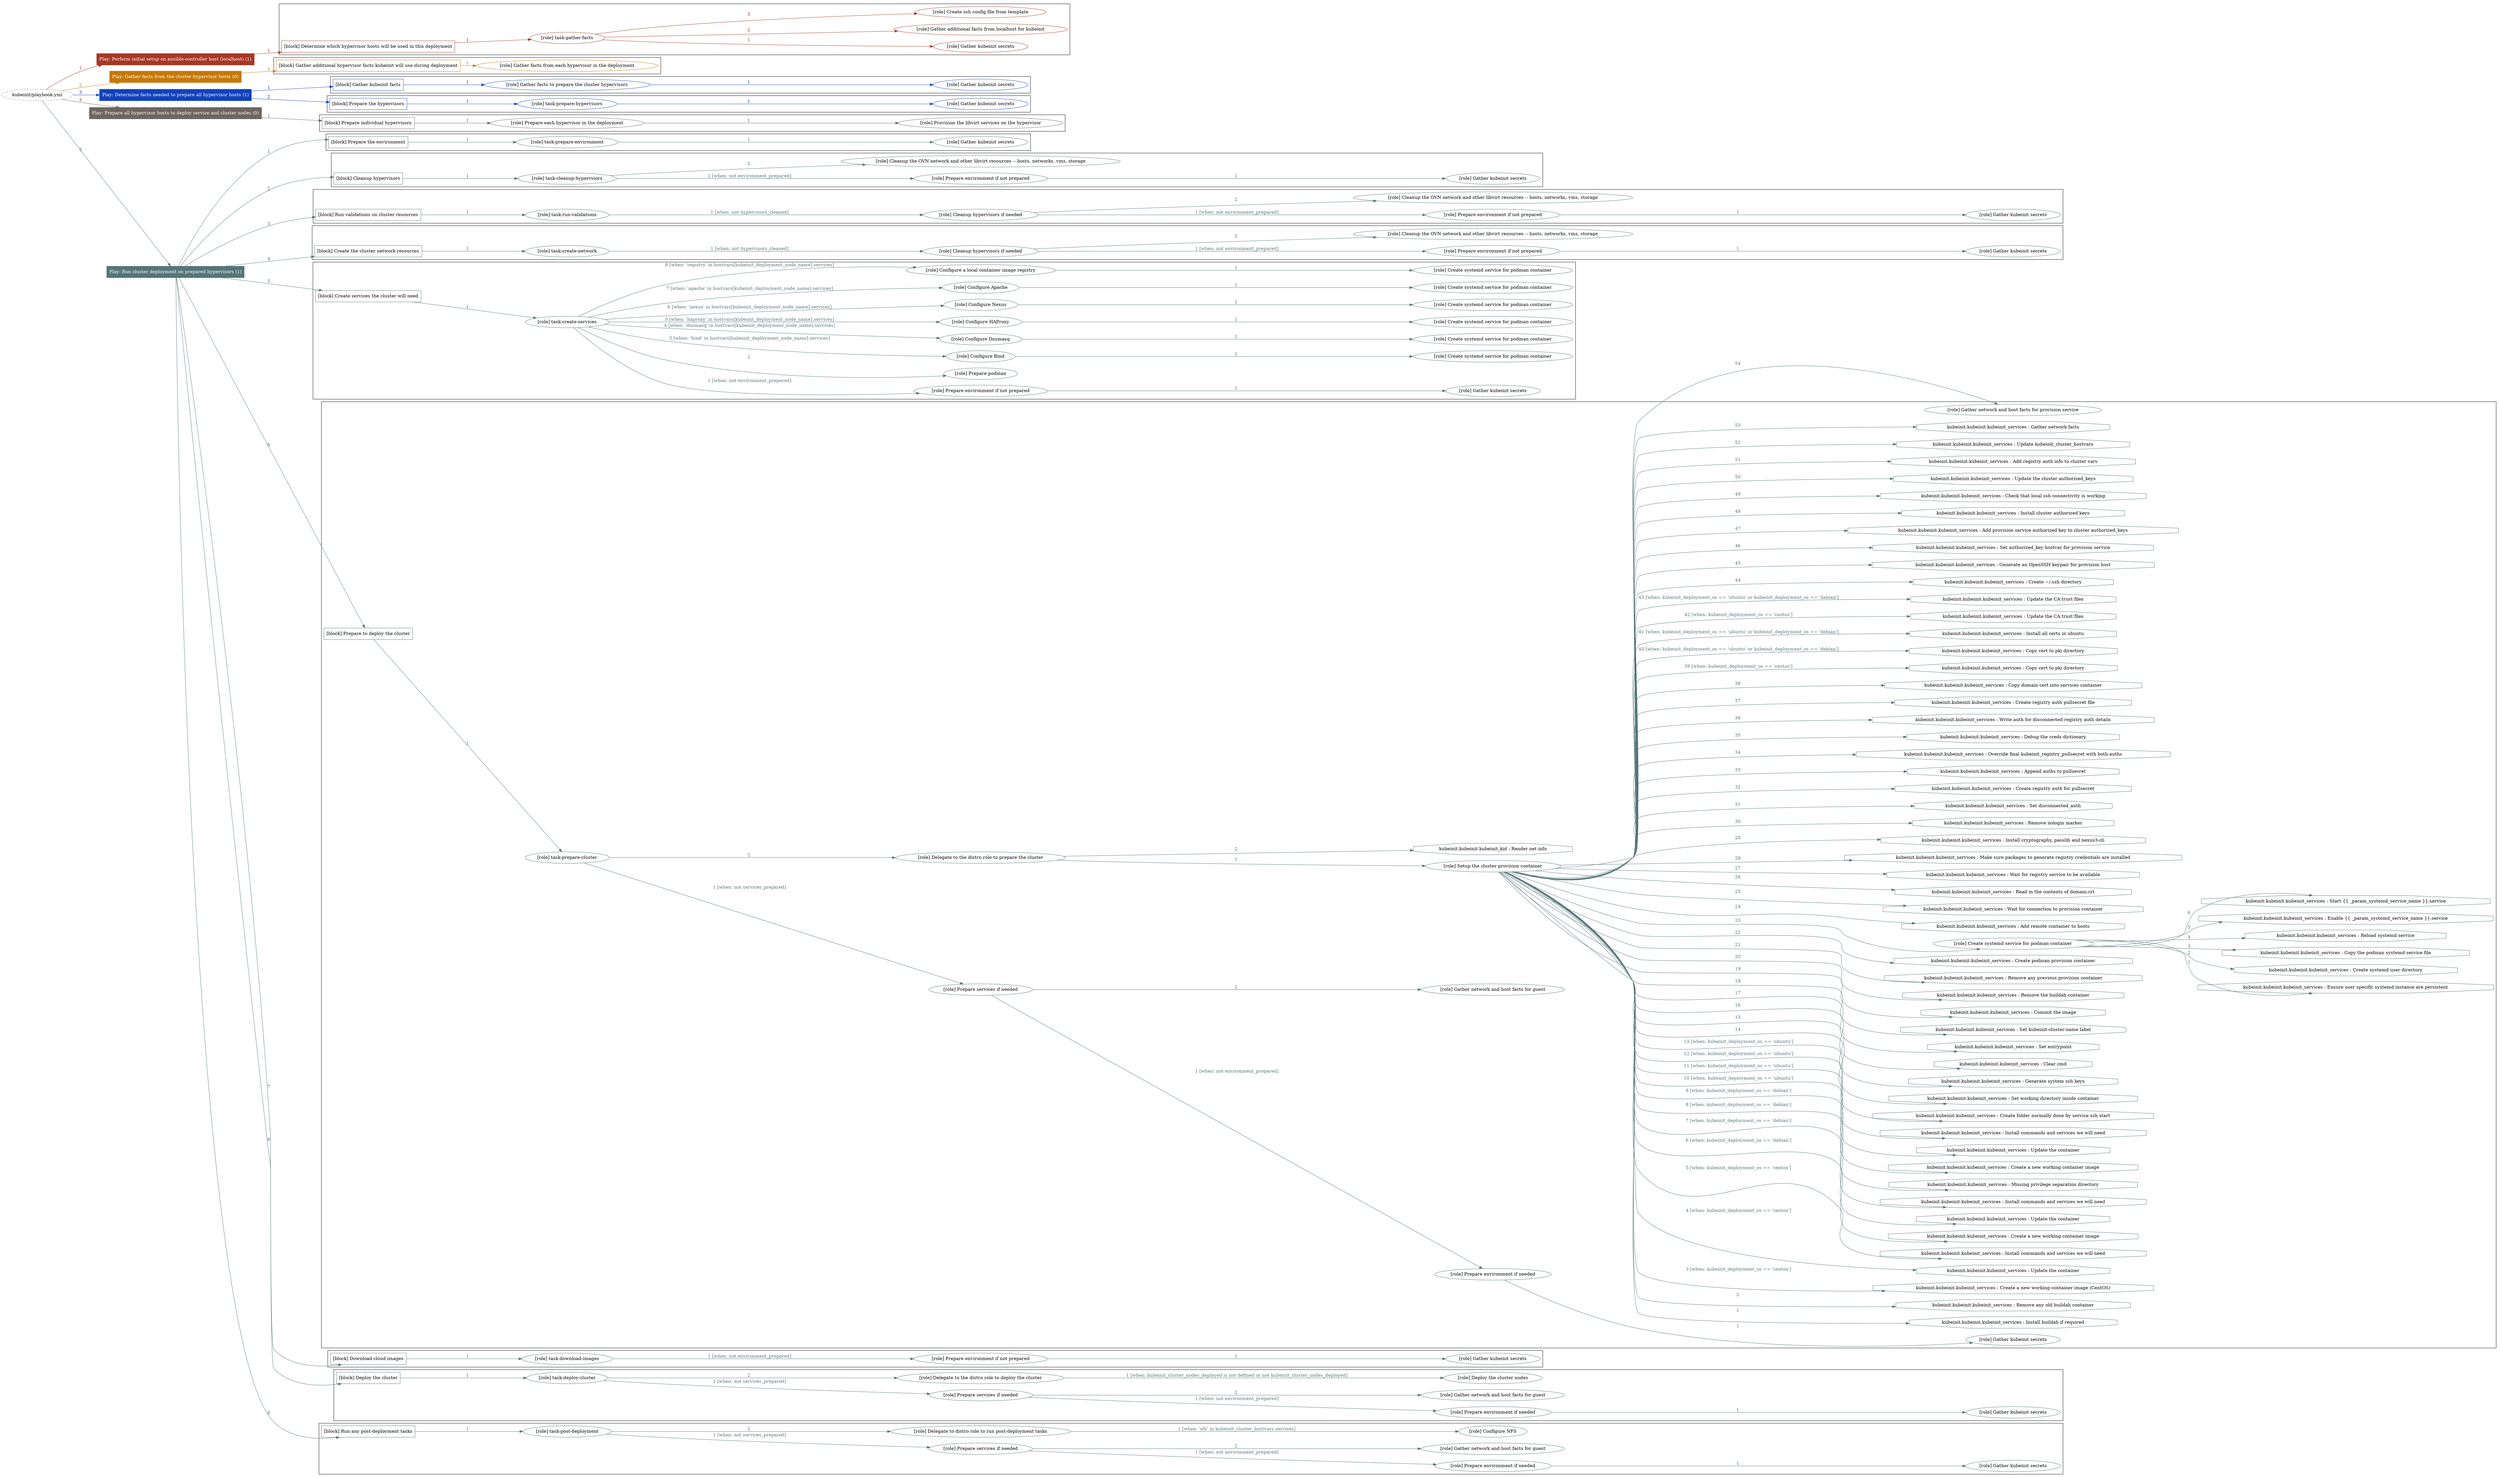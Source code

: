 digraph {
	graph [concentrate=true ordering=in rankdir=LR ratio=fill]
	edge [esep=5 sep=10]
	"kubeinit/playbook.yml" [URL="/home/runner/work/kubeinit/kubeinit/kubeinit/playbook.yml" id=playbook_7d7c8cb7 style=dotted]
	"kubeinit/playbook.yml" -> play_dae25eef [label="1 " color="#a83724" fontcolor="#a83724" id=edge_2a1a9245 labeltooltip="1 " tooltip="1 "]
	subgraph "Play: Perform initial setup on ansible-controller host (localhost) (1)" {
		play_dae25eef [label="Play: Perform initial setup on ansible-controller host (localhost) (1)" URL="/home/runner/work/kubeinit/kubeinit/kubeinit/playbook.yml" color="#a83724" fontcolor="#ffffff" id=play_dae25eef shape=box style=filled tooltip=localhost]
		play_dae25eef -> block_397462e6 [label=1 color="#a83724" fontcolor="#a83724" id=edge_3f6274aa labeltooltip=1 tooltip=1]
		subgraph cluster_block_397462e6 {
			block_397462e6 [label="[block] Determine which hypervisor hosts will be used in this deployment" URL="/home/runner/work/kubeinit/kubeinit/kubeinit/playbook.yml" color="#a83724" id=block_397462e6 labeltooltip="Determine which hypervisor hosts will be used in this deployment" shape=box tooltip="Determine which hypervisor hosts will be used in this deployment"]
			block_397462e6 -> role_650826b8 [label="1 " color="#a83724" fontcolor="#a83724" id=edge_a0d8bc3c labeltooltip="1 " tooltip="1 "]
			subgraph "task-gather-facts" {
				role_650826b8 [label="[role] task-gather-facts" URL="/home/runner/work/kubeinit/kubeinit/kubeinit/playbook.yml" color="#a83724" id=role_650826b8 tooltip="task-gather-facts"]
				role_650826b8 -> role_1eefe5cb [label="1 " color="#a83724" fontcolor="#a83724" id=edge_15ee0541 labeltooltip="1 " tooltip="1 "]
				subgraph "Gather kubeinit secrets" {
					role_1eefe5cb [label="[role] Gather kubeinit secrets" URL="/home/runner/.ansible/collections/ansible_collections/kubeinit/kubeinit/roles/kubeinit_prepare/tasks/build_hypervisors_group.yml" color="#a83724" id=role_1eefe5cb tooltip="Gather kubeinit secrets"]
				}
				role_650826b8 -> role_b382dc5e [label="2 " color="#a83724" fontcolor="#a83724" id=edge_3cf70a3c labeltooltip="2 " tooltip="2 "]
				subgraph "Gather additional facts from localhost for kubeinit" {
					role_b382dc5e [label="[role] Gather additional facts from localhost for kubeinit" URL="/home/runner/.ansible/collections/ansible_collections/kubeinit/kubeinit/roles/kubeinit_prepare/tasks/build_hypervisors_group.yml" color="#a83724" id=role_b382dc5e tooltip="Gather additional facts from localhost for kubeinit"]
				}
				role_650826b8 -> role_29fbb5c7 [label="3 " color="#a83724" fontcolor="#a83724" id=edge_4f941348 labeltooltip="3 " tooltip="3 "]
				subgraph "Create ssh config file from template" {
					role_29fbb5c7 [label="[role] Create ssh config file from template" URL="/home/runner/.ansible/collections/ansible_collections/kubeinit/kubeinit/roles/kubeinit_prepare/tasks/build_hypervisors_group.yml" color="#a83724" id=role_29fbb5c7 tooltip="Create ssh config file from template"]
				}
			}
		}
	}
	"kubeinit/playbook.yml" -> play_a2e5536b [label="2 " color="#c57807" fontcolor="#c57807" id=edge_c3f7214f labeltooltip="2 " tooltip="2 "]
	subgraph "Play: Gather facts from the cluster hypervisor hosts (0)" {
		play_a2e5536b [label="Play: Gather facts from the cluster hypervisor hosts (0)" URL="/home/runner/work/kubeinit/kubeinit/kubeinit/playbook.yml" color="#c57807" fontcolor="#ffffff" id=play_a2e5536b shape=box style=filled tooltip="Play: Gather facts from the cluster hypervisor hosts (0)"]
		play_a2e5536b -> block_a6790132 [label=1 color="#c57807" fontcolor="#c57807" id=edge_e2f65bbc labeltooltip=1 tooltip=1]
		subgraph cluster_block_a6790132 {
			block_a6790132 [label="[block] Gather additional hypervisor facts kubeinit will use during deployment" URL="/home/runner/work/kubeinit/kubeinit/kubeinit/playbook.yml" color="#c57807" id=block_a6790132 labeltooltip="Gather additional hypervisor facts kubeinit will use during deployment" shape=box tooltip="Gather additional hypervisor facts kubeinit will use during deployment"]
			block_a6790132 -> role_f4b9cb54 [label="1 " color="#c57807" fontcolor="#c57807" id=edge_15e5a67e labeltooltip="1 " tooltip="1 "]
			subgraph "Gather facts from each hypervisor in the deployment" {
				role_f4b9cb54 [label="[role] Gather facts from each hypervisor in the deployment" URL="/home/runner/work/kubeinit/kubeinit/kubeinit/playbook.yml" color="#c57807" id=role_f4b9cb54 tooltip="Gather facts from each hypervisor in the deployment"]
			}
		}
	}
	"kubeinit/playbook.yml" -> play_de69067b [label="3 " color="#1042bc" fontcolor="#1042bc" id=edge_3f2eb7d4 labeltooltip="3 " tooltip="3 "]
	subgraph "Play: Determine facts needed to prepare all hypervisor hosts (1)" {
		play_de69067b [label="Play: Determine facts needed to prepare all hypervisor hosts (1)" URL="/home/runner/work/kubeinit/kubeinit/kubeinit/playbook.yml" color="#1042bc" fontcolor="#ffffff" id=play_de69067b shape=box style=filled tooltip=localhost]
		play_de69067b -> block_194b8b31 [label=1 color="#1042bc" fontcolor="#1042bc" id=edge_75623478 labeltooltip=1 tooltip=1]
		subgraph cluster_block_194b8b31 {
			block_194b8b31 [label="[block] Gather kubeinit facts" URL="/home/runner/work/kubeinit/kubeinit/kubeinit/playbook.yml" color="#1042bc" id=block_194b8b31 labeltooltip="Gather kubeinit facts" shape=box tooltip="Gather kubeinit facts"]
			block_194b8b31 -> role_a1a13dc6 [label="1 " color="#1042bc" fontcolor="#1042bc" id=edge_7e81bf1e labeltooltip="1 " tooltip="1 "]
			subgraph "Gather facts to prepare the cluster hypervisors" {
				role_a1a13dc6 [label="[role] Gather facts to prepare the cluster hypervisors" URL="/home/runner/work/kubeinit/kubeinit/kubeinit/playbook.yml" color="#1042bc" id=role_a1a13dc6 tooltip="Gather facts to prepare the cluster hypervisors"]
				role_a1a13dc6 -> role_67c48b94 [label="1 " color="#1042bc" fontcolor="#1042bc" id=edge_6751f4ae labeltooltip="1 " tooltip="1 "]
				subgraph "Gather kubeinit secrets" {
					role_67c48b94 [label="[role] Gather kubeinit secrets" URL="/home/runner/.ansible/collections/ansible_collections/kubeinit/kubeinit/roles/kubeinit_prepare/tasks/gather_kubeinit_facts.yml" color="#1042bc" id=role_67c48b94 tooltip="Gather kubeinit secrets"]
				}
			}
		}
		play_de69067b -> block_84db5a80 [label=2 color="#1042bc" fontcolor="#1042bc" id=edge_82a2cfcc labeltooltip=2 tooltip=2]
		subgraph cluster_block_84db5a80 {
			block_84db5a80 [label="[block] Prepare the hypervisors" URL="/home/runner/work/kubeinit/kubeinit/kubeinit/playbook.yml" color="#1042bc" id=block_84db5a80 labeltooltip="Prepare the hypervisors" shape=box tooltip="Prepare the hypervisors"]
			block_84db5a80 -> role_df53f9f1 [label="1 " color="#1042bc" fontcolor="#1042bc" id=edge_14f1af53 labeltooltip="1 " tooltip="1 "]
			subgraph "task-prepare-hypervisors" {
				role_df53f9f1 [label="[role] task-prepare-hypervisors" URL="/home/runner/work/kubeinit/kubeinit/kubeinit/playbook.yml" color="#1042bc" id=role_df53f9f1 tooltip="task-prepare-hypervisors"]
				role_df53f9f1 -> role_d6b51a25 [label="1 " color="#1042bc" fontcolor="#1042bc" id=edge_4df1ebe7 labeltooltip="1 " tooltip="1 "]
				subgraph "Gather kubeinit secrets" {
					role_d6b51a25 [label="[role] Gather kubeinit secrets" URL="/home/runner/.ansible/collections/ansible_collections/kubeinit/kubeinit/roles/kubeinit_prepare/tasks/gather_kubeinit_facts.yml" color="#1042bc" id=role_d6b51a25 tooltip="Gather kubeinit secrets"]
				}
			}
		}
	}
	"kubeinit/playbook.yml" -> play_63fc209f [label="4 " color="#6d655f" fontcolor="#6d655f" id=edge_0577b1b6 labeltooltip="4 " tooltip="4 "]
	subgraph "Play: Prepare all hypervisor hosts to deploy service and cluster nodes (0)" {
		play_63fc209f [label="Play: Prepare all hypervisor hosts to deploy service and cluster nodes (0)" URL="/home/runner/work/kubeinit/kubeinit/kubeinit/playbook.yml" color="#6d655f" fontcolor="#ffffff" id=play_63fc209f shape=box style=filled tooltip="Play: Prepare all hypervisor hosts to deploy service and cluster nodes (0)"]
		play_63fc209f -> block_c05d36de [label=1 color="#6d655f" fontcolor="#6d655f" id=edge_479f793d labeltooltip=1 tooltip=1]
		subgraph cluster_block_c05d36de {
			block_c05d36de [label="[block] Prepare individual hypervisors" URL="/home/runner/work/kubeinit/kubeinit/kubeinit/playbook.yml" color="#6d655f" id=block_c05d36de labeltooltip="Prepare individual hypervisors" shape=box tooltip="Prepare individual hypervisors"]
			block_c05d36de -> role_d88e5da7 [label="1 " color="#6d655f" fontcolor="#6d655f" id=edge_c0b3874f labeltooltip="1 " tooltip="1 "]
			subgraph "Prepare each hypervisor in the deployment" {
				role_d88e5da7 [label="[role] Prepare each hypervisor in the deployment" URL="/home/runner/work/kubeinit/kubeinit/kubeinit/playbook.yml" color="#6d655f" id=role_d88e5da7 tooltip="Prepare each hypervisor in the deployment"]
				role_d88e5da7 -> role_ffa8ba16 [label="1 " color="#6d655f" fontcolor="#6d655f" id=edge_55ff5655 labeltooltip="1 " tooltip="1 "]
				subgraph "Provision the libvirt services on the hypervisor" {
					role_ffa8ba16 [label="[role] Provision the libvirt services on the hypervisor" URL="/home/runner/.ansible/collections/ansible_collections/kubeinit/kubeinit/roles/kubeinit_prepare/tasks/prepare_hypervisor.yml" color="#6d655f" id=role_ffa8ba16 tooltip="Provision the libvirt services on the hypervisor"]
				}
			}
		}
	}
	"kubeinit/playbook.yml" -> play_cadc0b84 [label="5 " color="#557577" fontcolor="#557577" id=edge_29babb5d labeltooltip="5 " tooltip="5 "]
	subgraph "Play: Run cluster deployment on prepared hypervisors (1)" {
		play_cadc0b84 [label="Play: Run cluster deployment on prepared hypervisors (1)" URL="/home/runner/work/kubeinit/kubeinit/kubeinit/playbook.yml" color="#557577" fontcolor="#ffffff" id=play_cadc0b84 shape=box style=filled tooltip=localhost]
		play_cadc0b84 -> block_0adc0626 [label=1 color="#557577" fontcolor="#557577" id=edge_8f93d900 labeltooltip=1 tooltip=1]
		subgraph cluster_block_0adc0626 {
			block_0adc0626 [label="[block] Prepare the environment" URL="/home/runner/work/kubeinit/kubeinit/kubeinit/playbook.yml" color="#557577" id=block_0adc0626 labeltooltip="Prepare the environment" shape=box tooltip="Prepare the environment"]
			block_0adc0626 -> role_b95a5eb2 [label="1 " color="#557577" fontcolor="#557577" id=edge_22545737 labeltooltip="1 " tooltip="1 "]
			subgraph "task-prepare-environment" {
				role_b95a5eb2 [label="[role] task-prepare-environment" URL="/home/runner/work/kubeinit/kubeinit/kubeinit/playbook.yml" color="#557577" id=role_b95a5eb2 tooltip="task-prepare-environment"]
				role_b95a5eb2 -> role_f3b8157d [label="1 " color="#557577" fontcolor="#557577" id=edge_02def20a labeltooltip="1 " tooltip="1 "]
				subgraph "Gather kubeinit secrets" {
					role_f3b8157d [label="[role] Gather kubeinit secrets" URL="/home/runner/.ansible/collections/ansible_collections/kubeinit/kubeinit/roles/kubeinit_prepare/tasks/gather_kubeinit_facts.yml" color="#557577" id=role_f3b8157d tooltip="Gather kubeinit secrets"]
				}
			}
		}
		play_cadc0b84 -> block_9a49167e [label=2 color="#557577" fontcolor="#557577" id=edge_0c1e3e21 labeltooltip=2 tooltip=2]
		subgraph cluster_block_9a49167e {
			block_9a49167e [label="[block] Cleanup hypervisors" URL="/home/runner/work/kubeinit/kubeinit/kubeinit/playbook.yml" color="#557577" id=block_9a49167e labeltooltip="Cleanup hypervisors" shape=box tooltip="Cleanup hypervisors"]
			block_9a49167e -> role_17bf2e4c [label="1 " color="#557577" fontcolor="#557577" id=edge_f8552efa labeltooltip="1 " tooltip="1 "]
			subgraph "task-cleanup-hypervisors" {
				role_17bf2e4c [label="[role] task-cleanup-hypervisors" URL="/home/runner/work/kubeinit/kubeinit/kubeinit/playbook.yml" color="#557577" id=role_17bf2e4c tooltip="task-cleanup-hypervisors"]
				role_17bf2e4c -> role_b3b2b4d9 [label="1 [when: not environment_prepared]" color="#557577" fontcolor="#557577" id=edge_ebe2d254 labeltooltip="1 [when: not environment_prepared]" tooltip="1 [when: not environment_prepared]"]
				subgraph "Prepare environment if not prepared" {
					role_b3b2b4d9 [label="[role] Prepare environment if not prepared" URL="/home/runner/.ansible/collections/ansible_collections/kubeinit/kubeinit/roles/kubeinit_prepare/tasks/cleanup_hypervisors.yml" color="#557577" id=role_b3b2b4d9 tooltip="Prepare environment if not prepared"]
					role_b3b2b4d9 -> role_afc556a9 [label="1 " color="#557577" fontcolor="#557577" id=edge_cffd3ced labeltooltip="1 " tooltip="1 "]
					subgraph "Gather kubeinit secrets" {
						role_afc556a9 [label="[role] Gather kubeinit secrets" URL="/home/runner/.ansible/collections/ansible_collections/kubeinit/kubeinit/roles/kubeinit_prepare/tasks/gather_kubeinit_facts.yml" color="#557577" id=role_afc556a9 tooltip="Gather kubeinit secrets"]
					}
				}
				role_17bf2e4c -> role_64a6ccf7 [label="2 " color="#557577" fontcolor="#557577" id=edge_0c429162 labeltooltip="2 " tooltip="2 "]
				subgraph "Cleanup the OVN network and other libvirt resources -- hosts, networks, vms, storage" {
					role_64a6ccf7 [label="[role] Cleanup the OVN network and other libvirt resources -- hosts, networks, vms, storage" URL="/home/runner/.ansible/collections/ansible_collections/kubeinit/kubeinit/roles/kubeinit_prepare/tasks/cleanup_hypervisors.yml" color="#557577" id=role_64a6ccf7 tooltip="Cleanup the OVN network and other libvirt resources -- hosts, networks, vms, storage"]
				}
			}
		}
		play_cadc0b84 -> block_114ff4c8 [label=3 color="#557577" fontcolor="#557577" id=edge_f0fad30c labeltooltip=3 tooltip=3]
		subgraph cluster_block_114ff4c8 {
			block_114ff4c8 [label="[block] Run validations on cluster resources" URL="/home/runner/work/kubeinit/kubeinit/kubeinit/playbook.yml" color="#557577" id=block_114ff4c8 labeltooltip="Run validations on cluster resources" shape=box tooltip="Run validations on cluster resources"]
			block_114ff4c8 -> role_a6268db0 [label="1 " color="#557577" fontcolor="#557577" id=edge_94d5bf6f labeltooltip="1 " tooltip="1 "]
			subgraph "task-run-validations" {
				role_a6268db0 [label="[role] task-run-validations" URL="/home/runner/work/kubeinit/kubeinit/kubeinit/playbook.yml" color="#557577" id=role_a6268db0 tooltip="task-run-validations"]
				role_a6268db0 -> role_e79f7b50 [label="1 [when: not hypervisors_cleaned]" color="#557577" fontcolor="#557577" id=edge_323d021d labeltooltip="1 [when: not hypervisors_cleaned]" tooltip="1 [when: not hypervisors_cleaned]"]
				subgraph "Cleanup hypervisors if needed" {
					role_e79f7b50 [label="[role] Cleanup hypervisors if needed" URL="/home/runner/.ansible/collections/ansible_collections/kubeinit/kubeinit/roles/kubeinit_validations/tasks/main.yml" color="#557577" id=role_e79f7b50 tooltip="Cleanup hypervisors if needed"]
					role_e79f7b50 -> role_4f29f651 [label="1 [when: not environment_prepared]" color="#557577" fontcolor="#557577" id=edge_c2661cdf labeltooltip="1 [when: not environment_prepared]" tooltip="1 [when: not environment_prepared]"]
					subgraph "Prepare environment if not prepared" {
						role_4f29f651 [label="[role] Prepare environment if not prepared" URL="/home/runner/.ansible/collections/ansible_collections/kubeinit/kubeinit/roles/kubeinit_prepare/tasks/cleanup_hypervisors.yml" color="#557577" id=role_4f29f651 tooltip="Prepare environment if not prepared"]
						role_4f29f651 -> role_650e611d [label="1 " color="#557577" fontcolor="#557577" id=edge_d4e5e4f8 labeltooltip="1 " tooltip="1 "]
						subgraph "Gather kubeinit secrets" {
							role_650e611d [label="[role] Gather kubeinit secrets" URL="/home/runner/.ansible/collections/ansible_collections/kubeinit/kubeinit/roles/kubeinit_prepare/tasks/gather_kubeinit_facts.yml" color="#557577" id=role_650e611d tooltip="Gather kubeinit secrets"]
						}
					}
					role_e79f7b50 -> role_650bfa0b [label="2 " color="#557577" fontcolor="#557577" id=edge_e2ff30be labeltooltip="2 " tooltip="2 "]
					subgraph "Cleanup the OVN network and other libvirt resources -- hosts, networks, vms, storage" {
						role_650bfa0b [label="[role] Cleanup the OVN network and other libvirt resources -- hosts, networks, vms, storage" URL="/home/runner/.ansible/collections/ansible_collections/kubeinit/kubeinit/roles/kubeinit_prepare/tasks/cleanup_hypervisors.yml" color="#557577" id=role_650bfa0b tooltip="Cleanup the OVN network and other libvirt resources -- hosts, networks, vms, storage"]
					}
				}
			}
		}
		play_cadc0b84 -> block_9966052d [label=4 color="#557577" fontcolor="#557577" id=edge_46f38076 labeltooltip=4 tooltip=4]
		subgraph cluster_block_9966052d {
			block_9966052d [label="[block] Create the cluster network resources" URL="/home/runner/work/kubeinit/kubeinit/kubeinit/playbook.yml" color="#557577" id=block_9966052d labeltooltip="Create the cluster network resources" shape=box tooltip="Create the cluster network resources"]
			block_9966052d -> role_43149c0c [label="1 " color="#557577" fontcolor="#557577" id=edge_fb082307 labeltooltip="1 " tooltip="1 "]
			subgraph "task-create-network" {
				role_43149c0c [label="[role] task-create-network" URL="/home/runner/work/kubeinit/kubeinit/kubeinit/playbook.yml" color="#557577" id=role_43149c0c tooltip="task-create-network"]
				role_43149c0c -> role_57483ec0 [label="1 [when: not hypervisors_cleaned]" color="#557577" fontcolor="#557577" id=edge_09111c54 labeltooltip="1 [when: not hypervisors_cleaned]" tooltip="1 [when: not hypervisors_cleaned]"]
				subgraph "Cleanup hypervisors if needed" {
					role_57483ec0 [label="[role] Cleanup hypervisors if needed" URL="/home/runner/.ansible/collections/ansible_collections/kubeinit/kubeinit/roles/kubeinit_libvirt/tasks/create_network.yml" color="#557577" id=role_57483ec0 tooltip="Cleanup hypervisors if needed"]
					role_57483ec0 -> role_35d21be7 [label="1 [when: not environment_prepared]" color="#557577" fontcolor="#557577" id=edge_c9777f01 labeltooltip="1 [when: not environment_prepared]" tooltip="1 [when: not environment_prepared]"]
					subgraph "Prepare environment if not prepared" {
						role_35d21be7 [label="[role] Prepare environment if not prepared" URL="/home/runner/.ansible/collections/ansible_collections/kubeinit/kubeinit/roles/kubeinit_prepare/tasks/cleanup_hypervisors.yml" color="#557577" id=role_35d21be7 tooltip="Prepare environment if not prepared"]
						role_35d21be7 -> role_16b64f05 [label="1 " color="#557577" fontcolor="#557577" id=edge_bbe20724 labeltooltip="1 " tooltip="1 "]
						subgraph "Gather kubeinit secrets" {
							role_16b64f05 [label="[role] Gather kubeinit secrets" URL="/home/runner/.ansible/collections/ansible_collections/kubeinit/kubeinit/roles/kubeinit_prepare/tasks/gather_kubeinit_facts.yml" color="#557577" id=role_16b64f05 tooltip="Gather kubeinit secrets"]
						}
					}
					role_57483ec0 -> role_042b2e78 [label="2 " color="#557577" fontcolor="#557577" id=edge_4d21b814 labeltooltip="2 " tooltip="2 "]
					subgraph "Cleanup the OVN network and other libvirt resources -- hosts, networks, vms, storage" {
						role_042b2e78 [label="[role] Cleanup the OVN network and other libvirt resources -- hosts, networks, vms, storage" URL="/home/runner/.ansible/collections/ansible_collections/kubeinit/kubeinit/roles/kubeinit_prepare/tasks/cleanup_hypervisors.yml" color="#557577" id=role_042b2e78 tooltip="Cleanup the OVN network and other libvirt resources -- hosts, networks, vms, storage"]
					}
				}
			}
		}
		play_cadc0b84 -> block_ce7ddf24 [label=5 color="#557577" fontcolor="#557577" id=edge_50815f10 labeltooltip=5 tooltip=5]
		subgraph cluster_block_ce7ddf24 {
			block_ce7ddf24 [label="[block] Create services the cluster will need" URL="/home/runner/work/kubeinit/kubeinit/kubeinit/playbook.yml" color="#557577" id=block_ce7ddf24 labeltooltip="Create services the cluster will need" shape=box tooltip="Create services the cluster will need"]
			block_ce7ddf24 -> role_fd20d773 [label="1 " color="#557577" fontcolor="#557577" id=edge_d76f8d98 labeltooltip="1 " tooltip="1 "]
			subgraph "task-create-services" {
				role_fd20d773 [label="[role] task-create-services" URL="/home/runner/work/kubeinit/kubeinit/kubeinit/playbook.yml" color="#557577" id=role_fd20d773 tooltip="task-create-services"]
				role_fd20d773 -> role_6f0ba9b0 [label="1 [when: not environment_prepared]" color="#557577" fontcolor="#557577" id=edge_c731ea7e labeltooltip="1 [when: not environment_prepared]" tooltip="1 [when: not environment_prepared]"]
				subgraph "Prepare environment if not prepared" {
					role_6f0ba9b0 [label="[role] Prepare environment if not prepared" URL="/home/runner/.ansible/collections/ansible_collections/kubeinit/kubeinit/roles/kubeinit_services/tasks/main.yml" color="#557577" id=role_6f0ba9b0 tooltip="Prepare environment if not prepared"]
					role_6f0ba9b0 -> role_85b8b9da [label="1 " color="#557577" fontcolor="#557577" id=edge_e5057dd7 labeltooltip="1 " tooltip="1 "]
					subgraph "Gather kubeinit secrets" {
						role_85b8b9da [label="[role] Gather kubeinit secrets" URL="/home/runner/.ansible/collections/ansible_collections/kubeinit/kubeinit/roles/kubeinit_prepare/tasks/gather_kubeinit_facts.yml" color="#557577" id=role_85b8b9da tooltip="Gather kubeinit secrets"]
					}
				}
				role_fd20d773 -> role_27cb7988 [label="2 " color="#557577" fontcolor="#557577" id=edge_6fa77a72 labeltooltip="2 " tooltip="2 "]
				subgraph "Prepare podman" {
					role_27cb7988 [label="[role] Prepare podman" URL="/home/runner/.ansible/collections/ansible_collections/kubeinit/kubeinit/roles/kubeinit_services/tasks/00_create_service_pod.yml" color="#557577" id=role_27cb7988 tooltip="Prepare podman"]
				}
				role_fd20d773 -> role_d4835334 [label="3 [when: 'bind' in hostvars[kubeinit_deployment_node_name].services]" color="#557577" fontcolor="#557577" id=edge_75430594 labeltooltip="3 [when: 'bind' in hostvars[kubeinit_deployment_node_name].services]" tooltip="3 [when: 'bind' in hostvars[kubeinit_deployment_node_name].services]"]
				subgraph "Configure Bind" {
					role_d4835334 [label="[role] Configure Bind" URL="/home/runner/.ansible/collections/ansible_collections/kubeinit/kubeinit/roles/kubeinit_services/tasks/start_services_containers.yml" color="#557577" id=role_d4835334 tooltip="Configure Bind"]
					role_d4835334 -> role_d14662c7 [label="1 " color="#557577" fontcolor="#557577" id=edge_2482b5c8 labeltooltip="1 " tooltip="1 "]
					subgraph "Create systemd service for podman container" {
						role_d14662c7 [label="[role] Create systemd service for podman container" URL="/home/runner/.ansible/collections/ansible_collections/kubeinit/kubeinit/roles/kubeinit_bind/tasks/main.yml" color="#557577" id=role_d14662c7 tooltip="Create systemd service for podman container"]
					}
				}
				role_fd20d773 -> role_eb29d629 [label="4 [when: 'dnsmasq' in hostvars[kubeinit_deployment_node_name].services]" color="#557577" fontcolor="#557577" id=edge_3d2c092a labeltooltip="4 [when: 'dnsmasq' in hostvars[kubeinit_deployment_node_name].services]" tooltip="4 [when: 'dnsmasq' in hostvars[kubeinit_deployment_node_name].services]"]
				subgraph "Configure Dnsmasq" {
					role_eb29d629 [label="[role] Configure Dnsmasq" URL="/home/runner/.ansible/collections/ansible_collections/kubeinit/kubeinit/roles/kubeinit_services/tasks/start_services_containers.yml" color="#557577" id=role_eb29d629 tooltip="Configure Dnsmasq"]
					role_eb29d629 -> role_5d2001e8 [label="1 " color="#557577" fontcolor="#557577" id=edge_2ccb3049 labeltooltip="1 " tooltip="1 "]
					subgraph "Create systemd service for podman container" {
						role_5d2001e8 [label="[role] Create systemd service for podman container" URL="/home/runner/.ansible/collections/ansible_collections/kubeinit/kubeinit/roles/kubeinit_dnsmasq/tasks/main.yml" color="#557577" id=role_5d2001e8 tooltip="Create systemd service for podman container"]
					}
				}
				role_fd20d773 -> role_3bd5c592 [label="5 [when: 'haproxy' in hostvars[kubeinit_deployment_node_name].services]" color="#557577" fontcolor="#557577" id=edge_6dfde292 labeltooltip="5 [when: 'haproxy' in hostvars[kubeinit_deployment_node_name].services]" tooltip="5 [when: 'haproxy' in hostvars[kubeinit_deployment_node_name].services]"]
				subgraph "Configure HAProxy" {
					role_3bd5c592 [label="[role] Configure HAProxy" URL="/home/runner/.ansible/collections/ansible_collections/kubeinit/kubeinit/roles/kubeinit_services/tasks/start_services_containers.yml" color="#557577" id=role_3bd5c592 tooltip="Configure HAProxy"]
					role_3bd5c592 -> role_de3fe1cf [label="1 " color="#557577" fontcolor="#557577" id=edge_1f06e203 labeltooltip="1 " tooltip="1 "]
					subgraph "Create systemd service for podman container" {
						role_de3fe1cf [label="[role] Create systemd service for podman container" URL="/home/runner/.ansible/collections/ansible_collections/kubeinit/kubeinit/roles/kubeinit_haproxy/tasks/main.yml" color="#557577" id=role_de3fe1cf tooltip="Create systemd service for podman container"]
					}
				}
				role_fd20d773 -> role_6a890fef [label="6 [when: 'nexus' in hostvars[kubeinit_deployment_node_name].services]" color="#557577" fontcolor="#557577" id=edge_d18059bf labeltooltip="6 [when: 'nexus' in hostvars[kubeinit_deployment_node_name].services]" tooltip="6 [when: 'nexus' in hostvars[kubeinit_deployment_node_name].services]"]
				subgraph "Configure Nexus" {
					role_6a890fef [label="[role] Configure Nexus" URL="/home/runner/.ansible/collections/ansible_collections/kubeinit/kubeinit/roles/kubeinit_services/tasks/start_services_containers.yml" color="#557577" id=role_6a890fef tooltip="Configure Nexus"]
					role_6a890fef -> role_b8999d99 [label="1 " color="#557577" fontcolor="#557577" id=edge_4d98a7a8 labeltooltip="1 " tooltip="1 "]
					subgraph "Create systemd service for podman container" {
						role_b8999d99 [label="[role] Create systemd service for podman container" URL="/home/runner/.ansible/collections/ansible_collections/kubeinit/kubeinit/roles/kubeinit_nexus/tasks/main.yml" color="#557577" id=role_b8999d99 tooltip="Create systemd service for podman container"]
					}
				}
				role_fd20d773 -> role_74b7caf8 [label="7 [when: 'apache' in hostvars[kubeinit_deployment_node_name].services]" color="#557577" fontcolor="#557577" id=edge_f6950316 labeltooltip="7 [when: 'apache' in hostvars[kubeinit_deployment_node_name].services]" tooltip="7 [when: 'apache' in hostvars[kubeinit_deployment_node_name].services]"]
				subgraph "Configure Apache" {
					role_74b7caf8 [label="[role] Configure Apache" URL="/home/runner/.ansible/collections/ansible_collections/kubeinit/kubeinit/roles/kubeinit_services/tasks/start_services_containers.yml" color="#557577" id=role_74b7caf8 tooltip="Configure Apache"]
					role_74b7caf8 -> role_1167f5c6 [label="1 " color="#557577" fontcolor="#557577" id=edge_39532467 labeltooltip="1 " tooltip="1 "]
					subgraph "Create systemd service for podman container" {
						role_1167f5c6 [label="[role] Create systemd service for podman container" URL="/home/runner/.ansible/collections/ansible_collections/kubeinit/kubeinit/roles/kubeinit_apache/tasks/main.yml" color="#557577" id=role_1167f5c6 tooltip="Create systemd service for podman container"]
					}
				}
				role_fd20d773 -> role_9ab9b850 [label="8 [when: 'registry' in hostvars[kubeinit_deployment_node_name].services]" color="#557577" fontcolor="#557577" id=edge_0a4dc1cd labeltooltip="8 [when: 'registry' in hostvars[kubeinit_deployment_node_name].services]" tooltip="8 [when: 'registry' in hostvars[kubeinit_deployment_node_name].services]"]
				subgraph "Configure a local container image registry" {
					role_9ab9b850 [label="[role] Configure a local container image registry" URL="/home/runner/.ansible/collections/ansible_collections/kubeinit/kubeinit/roles/kubeinit_services/tasks/start_services_containers.yml" color="#557577" id=role_9ab9b850 tooltip="Configure a local container image registry"]
					role_9ab9b850 -> role_4a5e1713 [label="1 " color="#557577" fontcolor="#557577" id=edge_e3fcdcf6 labeltooltip="1 " tooltip="1 "]
					subgraph "Create systemd service for podman container" {
						role_4a5e1713 [label="[role] Create systemd service for podman container" URL="/home/runner/.ansible/collections/ansible_collections/kubeinit/kubeinit/roles/kubeinit_registry/tasks/main.yml" color="#557577" id=role_4a5e1713 tooltip="Create systemd service for podman container"]
					}
				}
			}
		}
		play_cadc0b84 -> block_545a165b [label=6 color="#557577" fontcolor="#557577" id=edge_de65d77d labeltooltip=6 tooltip=6]
		subgraph cluster_block_545a165b {
			block_545a165b [label="[block] Prepare to deploy the cluster" URL="/home/runner/work/kubeinit/kubeinit/kubeinit/playbook.yml" color="#557577" id=block_545a165b labeltooltip="Prepare to deploy the cluster" shape=box tooltip="Prepare to deploy the cluster"]
			block_545a165b -> role_b1daef0d [label="1 " color="#557577" fontcolor="#557577" id=edge_a0922f77 labeltooltip="1 " tooltip="1 "]
			subgraph "task-prepare-cluster" {
				role_b1daef0d [label="[role] task-prepare-cluster" URL="/home/runner/work/kubeinit/kubeinit/kubeinit/playbook.yml" color="#557577" id=role_b1daef0d tooltip="task-prepare-cluster"]
				role_b1daef0d -> role_b23b5a37 [label="1 [when: not services_prepared]" color="#557577" fontcolor="#557577" id=edge_a9d3c006 labeltooltip="1 [when: not services_prepared]" tooltip="1 [when: not services_prepared]"]
				subgraph "Prepare services if needed" {
					role_b23b5a37 [label="[role] Prepare services if needed" URL="/home/runner/.ansible/collections/ansible_collections/kubeinit/kubeinit/roles/kubeinit_prepare/tasks/prepare_cluster.yml" color="#557577" id=role_b23b5a37 tooltip="Prepare services if needed"]
					role_b23b5a37 -> role_441c01f8 [label="1 [when: not environment_prepared]" color="#557577" fontcolor="#557577" id=edge_b0879e8f labeltooltip="1 [when: not environment_prepared]" tooltip="1 [when: not environment_prepared]"]
					subgraph "Prepare environment if needed" {
						role_441c01f8 [label="[role] Prepare environment if needed" URL="/home/runner/.ansible/collections/ansible_collections/kubeinit/kubeinit/roles/kubeinit_services/tasks/prepare_services.yml" color="#557577" id=role_441c01f8 tooltip="Prepare environment if needed"]
						role_441c01f8 -> role_b08de9fb [label="1 " color="#557577" fontcolor="#557577" id=edge_4ef437a1 labeltooltip="1 " tooltip="1 "]
						subgraph "Gather kubeinit secrets" {
							role_b08de9fb [label="[role] Gather kubeinit secrets" URL="/home/runner/.ansible/collections/ansible_collections/kubeinit/kubeinit/roles/kubeinit_prepare/tasks/gather_kubeinit_facts.yml" color="#557577" id=role_b08de9fb tooltip="Gather kubeinit secrets"]
						}
					}
					role_b23b5a37 -> role_34f4f231 [label="2 " color="#557577" fontcolor="#557577" id=edge_e5c9dc34 labeltooltip="2 " tooltip="2 "]
					subgraph "Gather network and host facts for guest" {
						role_34f4f231 [label="[role] Gather network and host facts for guest" URL="/home/runner/.ansible/collections/ansible_collections/kubeinit/kubeinit/roles/kubeinit_services/tasks/prepare_services.yml" color="#557577" id=role_34f4f231 tooltip="Gather network and host facts for guest"]
					}
				}
				role_b1daef0d -> role_f79f2a23 [label="2 " color="#557577" fontcolor="#557577" id=edge_5ddc2aab labeltooltip="2 " tooltip="2 "]
				subgraph "Delegate to the distro role to prepare the cluster" {
					role_f79f2a23 [label="[role] Delegate to the distro role to prepare the cluster" URL="/home/runner/.ansible/collections/ansible_collections/kubeinit/kubeinit/roles/kubeinit_prepare/tasks/prepare_cluster.yml" color="#557577" id=role_f79f2a23 tooltip="Delegate to the distro role to prepare the cluster"]
					role_f79f2a23 -> role_45504413 [label="1 " color="#557577" fontcolor="#557577" id=edge_b7b6fe27 labeltooltip="1 " tooltip="1 "]
					subgraph "Setup the cluster provision container" {
						role_45504413 [label="[role] Setup the cluster provision container" URL="/home/runner/.ansible/collections/ansible_collections/kubeinit/kubeinit/roles/kubeinit_kid/tasks/prepare_cluster.yml" color="#557577" id=role_45504413 tooltip="Setup the cluster provision container"]
						task_ba528887 [label="kubeinit.kubeinit.kubeinit_services : Install buildah if required" URL="/home/runner/.ansible/collections/ansible_collections/kubeinit/kubeinit/roles/kubeinit_services/tasks/create_provision_container.yml" color="#557577" id=task_ba528887 shape=octagon tooltip="kubeinit.kubeinit.kubeinit_services : Install buildah if required"]
						role_45504413 -> task_ba528887 [label="1 " color="#557577" fontcolor="#557577" id=edge_9e355f49 labeltooltip="1 " tooltip="1 "]
						task_a5e4c9a2 [label="kubeinit.kubeinit.kubeinit_services : Remove any old buildah container" URL="/home/runner/.ansible/collections/ansible_collections/kubeinit/kubeinit/roles/kubeinit_services/tasks/create_provision_container.yml" color="#557577" id=task_a5e4c9a2 shape=octagon tooltip="kubeinit.kubeinit.kubeinit_services : Remove any old buildah container"]
						role_45504413 -> task_a5e4c9a2 [label="2 " color="#557577" fontcolor="#557577" id=edge_c0fa755e labeltooltip="2 " tooltip="2 "]
						task_c3b633cd [label="kubeinit.kubeinit.kubeinit_services : Create a new working container image (CentOS)" URL="/home/runner/.ansible/collections/ansible_collections/kubeinit/kubeinit/roles/kubeinit_services/tasks/create_provision_container.yml" color="#557577" id=task_c3b633cd shape=octagon tooltip="kubeinit.kubeinit.kubeinit_services : Create a new working container image (CentOS)"]
						role_45504413 -> task_c3b633cd [label="3 [when: kubeinit_deployment_os == 'centos']" color="#557577" fontcolor="#557577" id=edge_2e76fa51 labeltooltip="3 [when: kubeinit_deployment_os == 'centos']" tooltip="3 [when: kubeinit_deployment_os == 'centos']"]
						task_f36cac38 [label="kubeinit.kubeinit.kubeinit_services : Update the container" URL="/home/runner/.ansible/collections/ansible_collections/kubeinit/kubeinit/roles/kubeinit_services/tasks/create_provision_container.yml" color="#557577" id=task_f36cac38 shape=octagon tooltip="kubeinit.kubeinit.kubeinit_services : Update the container"]
						role_45504413 -> task_f36cac38 [label="4 [when: kubeinit_deployment_os == 'centos']" color="#557577" fontcolor="#557577" id=edge_87e6d11f labeltooltip="4 [when: kubeinit_deployment_os == 'centos']" tooltip="4 [when: kubeinit_deployment_os == 'centos']"]
						task_767fd589 [label="kubeinit.kubeinit.kubeinit_services : Install commands and services we will need" URL="/home/runner/.ansible/collections/ansible_collections/kubeinit/kubeinit/roles/kubeinit_services/tasks/create_provision_container.yml" color="#557577" id=task_767fd589 shape=octagon tooltip="kubeinit.kubeinit.kubeinit_services : Install commands and services we will need"]
						role_45504413 -> task_767fd589 [label="5 [when: kubeinit_deployment_os == 'centos']" color="#557577" fontcolor="#557577" id=edge_140cd4c5 labeltooltip="5 [when: kubeinit_deployment_os == 'centos']" tooltip="5 [when: kubeinit_deployment_os == 'centos']"]
						task_1f4a7adb [label="kubeinit.kubeinit.kubeinit_services : Create a new working container image" URL="/home/runner/.ansible/collections/ansible_collections/kubeinit/kubeinit/roles/kubeinit_services/tasks/create_provision_container.yml" color="#557577" id=task_1f4a7adb shape=octagon tooltip="kubeinit.kubeinit.kubeinit_services : Create a new working container image"]
						role_45504413 -> task_1f4a7adb [label="6 [when: kubeinit_deployment_os == 'debian']" color="#557577" fontcolor="#557577" id=edge_e1180917 labeltooltip="6 [when: kubeinit_deployment_os == 'debian']" tooltip="6 [when: kubeinit_deployment_os == 'debian']"]
						task_fccb06ce [label="kubeinit.kubeinit.kubeinit_services : Update the container" URL="/home/runner/.ansible/collections/ansible_collections/kubeinit/kubeinit/roles/kubeinit_services/tasks/create_provision_container.yml" color="#557577" id=task_fccb06ce shape=octagon tooltip="kubeinit.kubeinit.kubeinit_services : Update the container"]
						role_45504413 -> task_fccb06ce [label="7 [when: kubeinit_deployment_os == 'debian']" color="#557577" fontcolor="#557577" id=edge_a4642e2a labeltooltip="7 [when: kubeinit_deployment_os == 'debian']" tooltip="7 [when: kubeinit_deployment_os == 'debian']"]
						task_0692dc11 [label="kubeinit.kubeinit.kubeinit_services : Install commands and services we will need" URL="/home/runner/.ansible/collections/ansible_collections/kubeinit/kubeinit/roles/kubeinit_services/tasks/create_provision_container.yml" color="#557577" id=task_0692dc11 shape=octagon tooltip="kubeinit.kubeinit.kubeinit_services : Install commands and services we will need"]
						role_45504413 -> task_0692dc11 [label="8 [when: kubeinit_deployment_os == 'debian']" color="#557577" fontcolor="#557577" id=edge_e8fb703e labeltooltip="8 [when: kubeinit_deployment_os == 'debian']" tooltip="8 [when: kubeinit_deployment_os == 'debian']"]
						task_ff81ccbd [label="kubeinit.kubeinit.kubeinit_services : Missing privilege separation directory" URL="/home/runner/.ansible/collections/ansible_collections/kubeinit/kubeinit/roles/kubeinit_services/tasks/create_provision_container.yml" color="#557577" id=task_ff81ccbd shape=octagon tooltip="kubeinit.kubeinit.kubeinit_services : Missing privilege separation directory"]
						role_45504413 -> task_ff81ccbd [label="9 [when: kubeinit_deployment_os == 'debian']" color="#557577" fontcolor="#557577" id=edge_511fbff2 labeltooltip="9 [when: kubeinit_deployment_os == 'debian']" tooltip="9 [when: kubeinit_deployment_os == 'debian']"]
						task_01247419 [label="kubeinit.kubeinit.kubeinit_services : Create a new working container image" URL="/home/runner/.ansible/collections/ansible_collections/kubeinit/kubeinit/roles/kubeinit_services/tasks/create_provision_container.yml" color="#557577" id=task_01247419 shape=octagon tooltip="kubeinit.kubeinit.kubeinit_services : Create a new working container image"]
						role_45504413 -> task_01247419 [label="10 [when: kubeinit_deployment_os == 'ubuntu']" color="#557577" fontcolor="#557577" id=edge_dc163933 labeltooltip="10 [when: kubeinit_deployment_os == 'ubuntu']" tooltip="10 [when: kubeinit_deployment_os == 'ubuntu']"]
						task_b1c0203c [label="kubeinit.kubeinit.kubeinit_services : Update the container" URL="/home/runner/.ansible/collections/ansible_collections/kubeinit/kubeinit/roles/kubeinit_services/tasks/create_provision_container.yml" color="#557577" id=task_b1c0203c shape=octagon tooltip="kubeinit.kubeinit.kubeinit_services : Update the container"]
						role_45504413 -> task_b1c0203c [label="11 [when: kubeinit_deployment_os == 'ubuntu']" color="#557577" fontcolor="#557577" id=edge_42af9d6e labeltooltip="11 [when: kubeinit_deployment_os == 'ubuntu']" tooltip="11 [when: kubeinit_deployment_os == 'ubuntu']"]
						task_98b9f646 [label="kubeinit.kubeinit.kubeinit_services : Install commands and services we will need" URL="/home/runner/.ansible/collections/ansible_collections/kubeinit/kubeinit/roles/kubeinit_services/tasks/create_provision_container.yml" color="#557577" id=task_98b9f646 shape=octagon tooltip="kubeinit.kubeinit.kubeinit_services : Install commands and services we will need"]
						role_45504413 -> task_98b9f646 [label="12 [when: kubeinit_deployment_os == 'ubuntu']" color="#557577" fontcolor="#557577" id=edge_eb8091cc labeltooltip="12 [when: kubeinit_deployment_os == 'ubuntu']" tooltip="12 [when: kubeinit_deployment_os == 'ubuntu']"]
						task_cc7a9eca [label="kubeinit.kubeinit.kubeinit_services : Create folder normally done by service ssh start" URL="/home/runner/.ansible/collections/ansible_collections/kubeinit/kubeinit/roles/kubeinit_services/tasks/create_provision_container.yml" color="#557577" id=task_cc7a9eca shape=octagon tooltip="kubeinit.kubeinit.kubeinit_services : Create folder normally done by service ssh start"]
						role_45504413 -> task_cc7a9eca [label="13 [when: kubeinit_deployment_os == 'ubuntu']" color="#557577" fontcolor="#557577" id=edge_b6420838 labeltooltip="13 [when: kubeinit_deployment_os == 'ubuntu']" tooltip="13 [when: kubeinit_deployment_os == 'ubuntu']"]
						task_23a367d4 [label="kubeinit.kubeinit.kubeinit_services : Set working directory inside container" URL="/home/runner/.ansible/collections/ansible_collections/kubeinit/kubeinit/roles/kubeinit_services/tasks/create_provision_container.yml" color="#557577" id=task_23a367d4 shape=octagon tooltip="kubeinit.kubeinit.kubeinit_services : Set working directory inside container"]
						role_45504413 -> task_23a367d4 [label="14 " color="#557577" fontcolor="#557577" id=edge_88ec65f8 labeltooltip="14 " tooltip="14 "]
						task_5dff22d2 [label="kubeinit.kubeinit.kubeinit_services : Generate system ssh keys" URL="/home/runner/.ansible/collections/ansible_collections/kubeinit/kubeinit/roles/kubeinit_services/tasks/create_provision_container.yml" color="#557577" id=task_5dff22d2 shape=octagon tooltip="kubeinit.kubeinit.kubeinit_services : Generate system ssh keys"]
						role_45504413 -> task_5dff22d2 [label="15 " color="#557577" fontcolor="#557577" id=edge_42dba0bc labeltooltip="15 " tooltip="15 "]
						task_54d146e0 [label="kubeinit.kubeinit.kubeinit_services : Clear cmd" URL="/home/runner/.ansible/collections/ansible_collections/kubeinit/kubeinit/roles/kubeinit_services/tasks/create_provision_container.yml" color="#557577" id=task_54d146e0 shape=octagon tooltip="kubeinit.kubeinit.kubeinit_services : Clear cmd"]
						role_45504413 -> task_54d146e0 [label="16 " color="#557577" fontcolor="#557577" id=edge_f68f5535 labeltooltip="16 " tooltip="16 "]
						task_6fce807d [label="kubeinit.kubeinit.kubeinit_services : Set entrypoint" URL="/home/runner/.ansible/collections/ansible_collections/kubeinit/kubeinit/roles/kubeinit_services/tasks/create_provision_container.yml" color="#557577" id=task_6fce807d shape=octagon tooltip="kubeinit.kubeinit.kubeinit_services : Set entrypoint"]
						role_45504413 -> task_6fce807d [label="17 " color="#557577" fontcolor="#557577" id=edge_bbf4ded8 labeltooltip="17 " tooltip="17 "]
						task_19e8ab36 [label="kubeinit.kubeinit.kubeinit_services : Set kubeinit-cluster-name label" URL="/home/runner/.ansible/collections/ansible_collections/kubeinit/kubeinit/roles/kubeinit_services/tasks/create_provision_container.yml" color="#557577" id=task_19e8ab36 shape=octagon tooltip="kubeinit.kubeinit.kubeinit_services : Set kubeinit-cluster-name label"]
						role_45504413 -> task_19e8ab36 [label="18 " color="#557577" fontcolor="#557577" id=edge_8e93c41f labeltooltip="18 " tooltip="18 "]
						task_830ddd96 [label="kubeinit.kubeinit.kubeinit_services : Commit the image" URL="/home/runner/.ansible/collections/ansible_collections/kubeinit/kubeinit/roles/kubeinit_services/tasks/create_provision_container.yml" color="#557577" id=task_830ddd96 shape=octagon tooltip="kubeinit.kubeinit.kubeinit_services : Commit the image"]
						role_45504413 -> task_830ddd96 [label="19 " color="#557577" fontcolor="#557577" id=edge_6cbe346d labeltooltip="19 " tooltip="19 "]
						task_5183d4d7 [label="kubeinit.kubeinit.kubeinit_services : Remove the buildah container" URL="/home/runner/.ansible/collections/ansible_collections/kubeinit/kubeinit/roles/kubeinit_services/tasks/create_provision_container.yml" color="#557577" id=task_5183d4d7 shape=octagon tooltip="kubeinit.kubeinit.kubeinit_services : Remove the buildah container"]
						role_45504413 -> task_5183d4d7 [label="20 " color="#557577" fontcolor="#557577" id=edge_88be584a labeltooltip="20 " tooltip="20 "]
						task_c43dee6f [label="kubeinit.kubeinit.kubeinit_services : Remove any previous provision container" URL="/home/runner/.ansible/collections/ansible_collections/kubeinit/kubeinit/roles/kubeinit_services/tasks/create_provision_container.yml" color="#557577" id=task_c43dee6f shape=octagon tooltip="kubeinit.kubeinit.kubeinit_services : Remove any previous provision container"]
						role_45504413 -> task_c43dee6f [label="21 " color="#557577" fontcolor="#557577" id=edge_ebb7f8df labeltooltip="21 " tooltip="21 "]
						task_2fab2159 [label="kubeinit.kubeinit.kubeinit_services : Create podman provision container" URL="/home/runner/.ansible/collections/ansible_collections/kubeinit/kubeinit/roles/kubeinit_services/tasks/create_provision_container.yml" color="#557577" id=task_2fab2159 shape=octagon tooltip="kubeinit.kubeinit.kubeinit_services : Create podman provision container"]
						role_45504413 -> task_2fab2159 [label="22 " color="#557577" fontcolor="#557577" id=edge_5c8831c1 labeltooltip="22 " tooltip="22 "]
						role_45504413 -> role_cfae2a26 [label="23 " color="#557577" fontcolor="#557577" id=edge_6d8cb88c labeltooltip="23 " tooltip="23 "]
						subgraph "Create systemd service for podman container" {
							role_cfae2a26 [label="[role] Create systemd service for podman container" URL="/home/runner/.ansible/collections/ansible_collections/kubeinit/kubeinit/roles/kubeinit_services/tasks/create_provision_container.yml" color="#557577" id=role_cfae2a26 tooltip="Create systemd service for podman container"]
							task_daddab2c [label="kubeinit.kubeinit.kubeinit_services : Ensure user specific systemd instance are persistent" URL="/home/runner/.ansible/collections/ansible_collections/kubeinit/kubeinit/roles/kubeinit_services/tasks/create_managed_service.yml" color="#557577" id=task_daddab2c shape=octagon tooltip="kubeinit.kubeinit.kubeinit_services : Ensure user specific systemd instance are persistent"]
							role_cfae2a26 -> task_daddab2c [label="1 " color="#557577" fontcolor="#557577" id=edge_27b81732 labeltooltip="1 " tooltip="1 "]
							task_6b437fd9 [label="kubeinit.kubeinit.kubeinit_services : Create systemd user directory" URL="/home/runner/.ansible/collections/ansible_collections/kubeinit/kubeinit/roles/kubeinit_services/tasks/create_managed_service.yml" color="#557577" id=task_6b437fd9 shape=octagon tooltip="kubeinit.kubeinit.kubeinit_services : Create systemd user directory"]
							role_cfae2a26 -> task_6b437fd9 [label="2 " color="#557577" fontcolor="#557577" id=edge_6ab59016 labeltooltip="2 " tooltip="2 "]
							task_9517e676 [label="kubeinit.kubeinit.kubeinit_services : Copy the podman systemd service file" URL="/home/runner/.ansible/collections/ansible_collections/kubeinit/kubeinit/roles/kubeinit_services/tasks/create_managed_service.yml" color="#557577" id=task_9517e676 shape=octagon tooltip="kubeinit.kubeinit.kubeinit_services : Copy the podman systemd service file"]
							role_cfae2a26 -> task_9517e676 [label="3 " color="#557577" fontcolor="#557577" id=edge_6386692c labeltooltip="3 " tooltip="3 "]
							task_d6d4355a [label="kubeinit.kubeinit.kubeinit_services : Reload systemd service" URL="/home/runner/.ansible/collections/ansible_collections/kubeinit/kubeinit/roles/kubeinit_services/tasks/create_managed_service.yml" color="#557577" id=task_d6d4355a shape=octagon tooltip="kubeinit.kubeinit.kubeinit_services : Reload systemd service"]
							role_cfae2a26 -> task_d6d4355a [label="4 " color="#557577" fontcolor="#557577" id=edge_79d297ec labeltooltip="4 " tooltip="4 "]
							task_15503212 [label="kubeinit.kubeinit.kubeinit_services : Enable {{ _param_systemd_service_name }}.service" URL="/home/runner/.ansible/collections/ansible_collections/kubeinit/kubeinit/roles/kubeinit_services/tasks/create_managed_service.yml" color="#557577" id=task_15503212 shape=octagon tooltip="kubeinit.kubeinit.kubeinit_services : Enable {{ _param_systemd_service_name }}.service"]
							role_cfae2a26 -> task_15503212 [label="5 " color="#557577" fontcolor="#557577" id=edge_1484a4e0 labeltooltip="5 " tooltip="5 "]
							task_a9104029 [label="kubeinit.kubeinit.kubeinit_services : Start {{ _param_systemd_service_name }}.service" URL="/home/runner/.ansible/collections/ansible_collections/kubeinit/kubeinit/roles/kubeinit_services/tasks/create_managed_service.yml" color="#557577" id=task_a9104029 shape=octagon tooltip="kubeinit.kubeinit.kubeinit_services : Start {{ _param_systemd_service_name }}.service"]
							role_cfae2a26 -> task_a9104029 [label="6 " color="#557577" fontcolor="#557577" id=edge_35645991 labeltooltip="6 " tooltip="6 "]
						}
						task_c48f3669 [label="kubeinit.kubeinit.kubeinit_services : Add remote container to hosts" URL="/home/runner/.ansible/collections/ansible_collections/kubeinit/kubeinit/roles/kubeinit_services/tasks/create_provision_container.yml" color="#557577" id=task_c48f3669 shape=octagon tooltip="kubeinit.kubeinit.kubeinit_services : Add remote container to hosts"]
						role_45504413 -> task_c48f3669 [label="24 " color="#557577" fontcolor="#557577" id=edge_3e2f8fcf labeltooltip="24 " tooltip="24 "]
						task_fa6633a5 [label="kubeinit.kubeinit.kubeinit_services : Wait for connection to provision container" URL="/home/runner/.ansible/collections/ansible_collections/kubeinit/kubeinit/roles/kubeinit_services/tasks/create_provision_container.yml" color="#557577" id=task_fa6633a5 shape=octagon tooltip="kubeinit.kubeinit.kubeinit_services : Wait for connection to provision container"]
						role_45504413 -> task_fa6633a5 [label="25 " color="#557577" fontcolor="#557577" id=edge_d0c5e4d2 labeltooltip="25 " tooltip="25 "]
						task_41ae2a97 [label="kubeinit.kubeinit.kubeinit_services : Read in the contents of domain.crt" URL="/home/runner/.ansible/collections/ansible_collections/kubeinit/kubeinit/roles/kubeinit_services/tasks/create_provision_container.yml" color="#557577" id=task_41ae2a97 shape=octagon tooltip="kubeinit.kubeinit.kubeinit_services : Read in the contents of domain.crt"]
						role_45504413 -> task_41ae2a97 [label="26 " color="#557577" fontcolor="#557577" id=edge_63cd0b2f labeltooltip="26 " tooltip="26 "]
						task_cced7f47 [label="kubeinit.kubeinit.kubeinit_services : Wait for registry service to be available" URL="/home/runner/.ansible/collections/ansible_collections/kubeinit/kubeinit/roles/kubeinit_services/tasks/create_provision_container.yml" color="#557577" id=task_cced7f47 shape=octagon tooltip="kubeinit.kubeinit.kubeinit_services : Wait for registry service to be available"]
						role_45504413 -> task_cced7f47 [label="27 " color="#557577" fontcolor="#557577" id=edge_6d281f54 labeltooltip="27 " tooltip="27 "]
						task_4eba2042 [label="kubeinit.kubeinit.kubeinit_services : Make sure packages to generate registry credentials are installed" URL="/home/runner/.ansible/collections/ansible_collections/kubeinit/kubeinit/roles/kubeinit_services/tasks/create_provision_container.yml" color="#557577" id=task_4eba2042 shape=octagon tooltip="kubeinit.kubeinit.kubeinit_services : Make sure packages to generate registry credentials are installed"]
						role_45504413 -> task_4eba2042 [label="28 " color="#557577" fontcolor="#557577" id=edge_7e8b629c labeltooltip="28 " tooltip="28 "]
						task_02f56301 [label="kubeinit.kubeinit.kubeinit_services : Install cryptography, passlib and nexus3-cli" URL="/home/runner/.ansible/collections/ansible_collections/kubeinit/kubeinit/roles/kubeinit_services/tasks/create_provision_container.yml" color="#557577" id=task_02f56301 shape=octagon tooltip="kubeinit.kubeinit.kubeinit_services : Install cryptography, passlib and nexus3-cli"]
						role_45504413 -> task_02f56301 [label="29 " color="#557577" fontcolor="#557577" id=edge_76b92273 labeltooltip="29 " tooltip="29 "]
						task_326c86b9 [label="kubeinit.kubeinit.kubeinit_services : Remove nologin marker" URL="/home/runner/.ansible/collections/ansible_collections/kubeinit/kubeinit/roles/kubeinit_services/tasks/create_provision_container.yml" color="#557577" id=task_326c86b9 shape=octagon tooltip="kubeinit.kubeinit.kubeinit_services : Remove nologin marker"]
						role_45504413 -> task_326c86b9 [label="30 " color="#557577" fontcolor="#557577" id=edge_3bb89118 labeltooltip="30 " tooltip="30 "]
						task_f487c79c [label="kubeinit.kubeinit.kubeinit_services : Set disconnected_auth" URL="/home/runner/.ansible/collections/ansible_collections/kubeinit/kubeinit/roles/kubeinit_services/tasks/create_provision_container.yml" color="#557577" id=task_f487c79c shape=octagon tooltip="kubeinit.kubeinit.kubeinit_services : Set disconnected_auth"]
						role_45504413 -> task_f487c79c [label="31 " color="#557577" fontcolor="#557577" id=edge_97a78347 labeltooltip="31 " tooltip="31 "]
						task_9edcd02b [label="kubeinit.kubeinit.kubeinit_services : Create registry auth for pullsecret" URL="/home/runner/.ansible/collections/ansible_collections/kubeinit/kubeinit/roles/kubeinit_services/tasks/create_provision_container.yml" color="#557577" id=task_9edcd02b shape=octagon tooltip="kubeinit.kubeinit.kubeinit_services : Create registry auth for pullsecret"]
						role_45504413 -> task_9edcd02b [label="32 " color="#557577" fontcolor="#557577" id=edge_ce3e19c0 labeltooltip="32 " tooltip="32 "]
						task_0a26bbd8 [label="kubeinit.kubeinit.kubeinit_services : Append auths to pullsecret" URL="/home/runner/.ansible/collections/ansible_collections/kubeinit/kubeinit/roles/kubeinit_services/tasks/create_provision_container.yml" color="#557577" id=task_0a26bbd8 shape=octagon tooltip="kubeinit.kubeinit.kubeinit_services : Append auths to pullsecret"]
						role_45504413 -> task_0a26bbd8 [label="33 " color="#557577" fontcolor="#557577" id=edge_da76ff6a labeltooltip="33 " tooltip="33 "]
						task_107e4519 [label="kubeinit.kubeinit.kubeinit_services : Override final kubeinit_registry_pullsecret with both auths" URL="/home/runner/.ansible/collections/ansible_collections/kubeinit/kubeinit/roles/kubeinit_services/tasks/create_provision_container.yml" color="#557577" id=task_107e4519 shape=octagon tooltip="kubeinit.kubeinit.kubeinit_services : Override final kubeinit_registry_pullsecret with both auths"]
						role_45504413 -> task_107e4519 [label="34 " color="#557577" fontcolor="#557577" id=edge_80a1281d labeltooltip="34 " tooltip="34 "]
						task_3d36bebb [label="kubeinit.kubeinit.kubeinit_services : Debug the creds dictionary" URL="/home/runner/.ansible/collections/ansible_collections/kubeinit/kubeinit/roles/kubeinit_services/tasks/create_provision_container.yml" color="#557577" id=task_3d36bebb shape=octagon tooltip="kubeinit.kubeinit.kubeinit_services : Debug the creds dictionary"]
						role_45504413 -> task_3d36bebb [label="35 " color="#557577" fontcolor="#557577" id=edge_5af75bcc labeltooltip="35 " tooltip="35 "]
						task_9144ffbe [label="kubeinit.kubeinit.kubeinit_services : Write auth for disconnected registry auth details" URL="/home/runner/.ansible/collections/ansible_collections/kubeinit/kubeinit/roles/kubeinit_services/tasks/create_provision_container.yml" color="#557577" id=task_9144ffbe shape=octagon tooltip="kubeinit.kubeinit.kubeinit_services : Write auth for disconnected registry auth details"]
						role_45504413 -> task_9144ffbe [label="36 " color="#557577" fontcolor="#557577" id=edge_a336bd93 labeltooltip="36 " tooltip="36 "]
						task_09cc442f [label="kubeinit.kubeinit.kubeinit_services : Create registry auth pullsecret file" URL="/home/runner/.ansible/collections/ansible_collections/kubeinit/kubeinit/roles/kubeinit_services/tasks/create_provision_container.yml" color="#557577" id=task_09cc442f shape=octagon tooltip="kubeinit.kubeinit.kubeinit_services : Create registry auth pullsecret file"]
						role_45504413 -> task_09cc442f [label="37 " color="#557577" fontcolor="#557577" id=edge_6f600209 labeltooltip="37 " tooltip="37 "]
						task_b8f64d16 [label="kubeinit.kubeinit.kubeinit_services : Copy domain cert into services container" URL="/home/runner/.ansible/collections/ansible_collections/kubeinit/kubeinit/roles/kubeinit_services/tasks/create_provision_container.yml" color="#557577" id=task_b8f64d16 shape=octagon tooltip="kubeinit.kubeinit.kubeinit_services : Copy domain cert into services container"]
						role_45504413 -> task_b8f64d16 [label="38 " color="#557577" fontcolor="#557577" id=edge_2493e03c labeltooltip="38 " tooltip="38 "]
						task_21e4a0f3 [label="kubeinit.kubeinit.kubeinit_services : Copy cert to pki directory" URL="/home/runner/.ansible/collections/ansible_collections/kubeinit/kubeinit/roles/kubeinit_services/tasks/create_provision_container.yml" color="#557577" id=task_21e4a0f3 shape=octagon tooltip="kubeinit.kubeinit.kubeinit_services : Copy cert to pki directory"]
						role_45504413 -> task_21e4a0f3 [label="39 [when: kubeinit_deployment_os == 'centos']" color="#557577" fontcolor="#557577" id=edge_6b5f5618 labeltooltip="39 [when: kubeinit_deployment_os == 'centos']" tooltip="39 [when: kubeinit_deployment_os == 'centos']"]
						task_b643a07f [label="kubeinit.kubeinit.kubeinit_services : Copy cert to pki directory" URL="/home/runner/.ansible/collections/ansible_collections/kubeinit/kubeinit/roles/kubeinit_services/tasks/create_provision_container.yml" color="#557577" id=task_b643a07f shape=octagon tooltip="kubeinit.kubeinit.kubeinit_services : Copy cert to pki directory"]
						role_45504413 -> task_b643a07f [label="40 [when: kubeinit_deployment_os == 'ubuntu' or kubeinit_deployment_os == 'debian']" color="#557577" fontcolor="#557577" id=edge_5e181266 labeltooltip="40 [when: kubeinit_deployment_os == 'ubuntu' or kubeinit_deployment_os == 'debian']" tooltip="40 [when: kubeinit_deployment_os == 'ubuntu' or kubeinit_deployment_os == 'debian']"]
						task_f6552549 [label="kubeinit.kubeinit.kubeinit_services : Install all certs in ubuntu" URL="/home/runner/.ansible/collections/ansible_collections/kubeinit/kubeinit/roles/kubeinit_services/tasks/create_provision_container.yml" color="#557577" id=task_f6552549 shape=octagon tooltip="kubeinit.kubeinit.kubeinit_services : Install all certs in ubuntu"]
						role_45504413 -> task_f6552549 [label="41 [when: kubeinit_deployment_os == 'ubuntu' or kubeinit_deployment_os == 'debian']" color="#557577" fontcolor="#557577" id=edge_e0c19f7b labeltooltip="41 [when: kubeinit_deployment_os == 'ubuntu' or kubeinit_deployment_os == 'debian']" tooltip="41 [when: kubeinit_deployment_os == 'ubuntu' or kubeinit_deployment_os == 'debian']"]
						task_53b12774 [label="kubeinit.kubeinit.kubeinit_services : Update the CA trust files" URL="/home/runner/.ansible/collections/ansible_collections/kubeinit/kubeinit/roles/kubeinit_services/tasks/create_provision_container.yml" color="#557577" id=task_53b12774 shape=octagon tooltip="kubeinit.kubeinit.kubeinit_services : Update the CA trust files"]
						role_45504413 -> task_53b12774 [label="42 [when: kubeinit_deployment_os == 'centos']" color="#557577" fontcolor="#557577" id=edge_34ba6fef labeltooltip="42 [when: kubeinit_deployment_os == 'centos']" tooltip="42 [when: kubeinit_deployment_os == 'centos']"]
						task_853987a8 [label="kubeinit.kubeinit.kubeinit_services : Update the CA trust files" URL="/home/runner/.ansible/collections/ansible_collections/kubeinit/kubeinit/roles/kubeinit_services/tasks/create_provision_container.yml" color="#557577" id=task_853987a8 shape=octagon tooltip="kubeinit.kubeinit.kubeinit_services : Update the CA trust files"]
						role_45504413 -> task_853987a8 [label="43 [when: kubeinit_deployment_os == 'ubuntu' or kubeinit_deployment_os == 'debian']" color="#557577" fontcolor="#557577" id=edge_57c72c61 labeltooltip="43 [when: kubeinit_deployment_os == 'ubuntu' or kubeinit_deployment_os == 'debian']" tooltip="43 [when: kubeinit_deployment_os == 'ubuntu' or kubeinit_deployment_os == 'debian']"]
						task_bbd9b0be [label="kubeinit.kubeinit.kubeinit_services : Create ~/.ssh directory" URL="/home/runner/.ansible/collections/ansible_collections/kubeinit/kubeinit/roles/kubeinit_services/tasks/create_provision_container.yml" color="#557577" id=task_bbd9b0be shape=octagon tooltip="kubeinit.kubeinit.kubeinit_services : Create ~/.ssh directory"]
						role_45504413 -> task_bbd9b0be [label="44 " color="#557577" fontcolor="#557577" id=edge_b68918fe labeltooltip="44 " tooltip="44 "]
						task_319f1a5c [label="kubeinit.kubeinit.kubeinit_services : Generate an OpenSSH keypair for provision host" URL="/home/runner/.ansible/collections/ansible_collections/kubeinit/kubeinit/roles/kubeinit_services/tasks/create_provision_container.yml" color="#557577" id=task_319f1a5c shape=octagon tooltip="kubeinit.kubeinit.kubeinit_services : Generate an OpenSSH keypair for provision host"]
						role_45504413 -> task_319f1a5c [label="45 " color="#557577" fontcolor="#557577" id=edge_8777e943 labeltooltip="45 " tooltip="45 "]
						task_c2b420ca [label="kubeinit.kubeinit.kubeinit_services : Set authorized_key hostvar for provision service" URL="/home/runner/.ansible/collections/ansible_collections/kubeinit/kubeinit/roles/kubeinit_services/tasks/create_provision_container.yml" color="#557577" id=task_c2b420ca shape=octagon tooltip="kubeinit.kubeinit.kubeinit_services : Set authorized_key hostvar for provision service"]
						role_45504413 -> task_c2b420ca [label="46 " color="#557577" fontcolor="#557577" id=edge_6082ce86 labeltooltip="46 " tooltip="46 "]
						task_7fc87a2a [label="kubeinit.kubeinit.kubeinit_services : Add provision service authorized key to cluster authorized_keys" URL="/home/runner/.ansible/collections/ansible_collections/kubeinit/kubeinit/roles/kubeinit_services/tasks/create_provision_container.yml" color="#557577" id=task_7fc87a2a shape=octagon tooltip="kubeinit.kubeinit.kubeinit_services : Add provision service authorized key to cluster authorized_keys"]
						role_45504413 -> task_7fc87a2a [label="47 " color="#557577" fontcolor="#557577" id=edge_be589245 labeltooltip="47 " tooltip="47 "]
						task_186f3fb8 [label="kubeinit.kubeinit.kubeinit_services : Install cluster authorized keys" URL="/home/runner/.ansible/collections/ansible_collections/kubeinit/kubeinit/roles/kubeinit_services/tasks/create_provision_container.yml" color="#557577" id=task_186f3fb8 shape=octagon tooltip="kubeinit.kubeinit.kubeinit_services : Install cluster authorized keys"]
						role_45504413 -> task_186f3fb8 [label="48 " color="#557577" fontcolor="#557577" id=edge_6ddbc5ac labeltooltip="48 " tooltip="48 "]
						task_fef0f66e [label="kubeinit.kubeinit.kubeinit_services : Check that local ssh connectivity is working" URL="/home/runner/.ansible/collections/ansible_collections/kubeinit/kubeinit/roles/kubeinit_services/tasks/create_provision_container.yml" color="#557577" id=task_fef0f66e shape=octagon tooltip="kubeinit.kubeinit.kubeinit_services : Check that local ssh connectivity is working"]
						role_45504413 -> task_fef0f66e [label="49 " color="#557577" fontcolor="#557577" id=edge_e0fc3c50 labeltooltip="49 " tooltip="49 "]
						task_862888db [label="kubeinit.kubeinit.kubeinit_services : Update the cluster authorized_keys" URL="/home/runner/.ansible/collections/ansible_collections/kubeinit/kubeinit/roles/kubeinit_services/tasks/create_provision_container.yml" color="#557577" id=task_862888db shape=octagon tooltip="kubeinit.kubeinit.kubeinit_services : Update the cluster authorized_keys"]
						role_45504413 -> task_862888db [label="50 " color="#557577" fontcolor="#557577" id=edge_f7ef20c9 labeltooltip="50 " tooltip="50 "]
						task_6d12e65e [label="kubeinit.kubeinit.kubeinit_services : Add registry auth info to cluster vars" URL="/home/runner/.ansible/collections/ansible_collections/kubeinit/kubeinit/roles/kubeinit_services/tasks/create_provision_container.yml" color="#557577" id=task_6d12e65e shape=octagon tooltip="kubeinit.kubeinit.kubeinit_services : Add registry auth info to cluster vars"]
						role_45504413 -> task_6d12e65e [label="51 " color="#557577" fontcolor="#557577" id=edge_6ee015c0 labeltooltip="51 " tooltip="51 "]
						task_e6a81d9e [label="kubeinit.kubeinit.kubeinit_services : Update kubeinit_cluster_hostvars" URL="/home/runner/.ansible/collections/ansible_collections/kubeinit/kubeinit/roles/kubeinit_services/tasks/create_provision_container.yml" color="#557577" id=task_e6a81d9e shape=octagon tooltip="kubeinit.kubeinit.kubeinit_services : Update kubeinit_cluster_hostvars"]
						role_45504413 -> task_e6a81d9e [label="52 " color="#557577" fontcolor="#557577" id=edge_84f6c141 labeltooltip="52 " tooltip="52 "]
						task_677d2098 [label="kubeinit.kubeinit.kubeinit_services : Gather network facts" URL="/home/runner/.ansible/collections/ansible_collections/kubeinit/kubeinit/roles/kubeinit_services/tasks/create_provision_container.yml" color="#557577" id=task_677d2098 shape=octagon tooltip="kubeinit.kubeinit.kubeinit_services : Gather network facts"]
						role_45504413 -> task_677d2098 [label="53 " color="#557577" fontcolor="#557577" id=edge_1b3c4ae9 labeltooltip="53 " tooltip="53 "]
						role_45504413 -> role_5e4e3065 [label="54 " color="#557577" fontcolor="#557577" id=edge_dc855fc1 labeltooltip="54 " tooltip="54 "]
						subgraph "Gather network and host facts for provision service" {
							role_5e4e3065 [label="[role] Gather network and host facts for provision service" URL="/home/runner/.ansible/collections/ansible_collections/kubeinit/kubeinit/roles/kubeinit_services/tasks/create_provision_container.yml" color="#557577" id=role_5e4e3065 tooltip="Gather network and host facts for provision service"]
						}
					}
					task_c16ed924 [label="kubeinit.kubeinit.kubeinit_kid : Render net info" URL="/home/runner/.ansible/collections/ansible_collections/kubeinit/kubeinit/roles/kubeinit_kid/tasks/prepare_cluster.yml" color="#557577" id=task_c16ed924 shape=octagon tooltip="kubeinit.kubeinit.kubeinit_kid : Render net info"]
					role_f79f2a23 -> task_c16ed924 [label="2 " color="#557577" fontcolor="#557577" id=edge_a6f83864 labeltooltip="2 " tooltip="2 "]
				}
			}
		}
		play_cadc0b84 -> block_406efc08 [label=7 color="#557577" fontcolor="#557577" id=edge_159fb542 labeltooltip=7 tooltip=7]
		subgraph cluster_block_406efc08 {
			block_406efc08 [label="[block] Download cloud images" URL="/home/runner/work/kubeinit/kubeinit/kubeinit/playbook.yml" color="#557577" id=block_406efc08 labeltooltip="Download cloud images" shape=box tooltip="Download cloud images"]
			block_406efc08 -> role_922f8a24 [label="1 " color="#557577" fontcolor="#557577" id=edge_e6d6f98d labeltooltip="1 " tooltip="1 "]
			subgraph "task-download-images" {
				role_922f8a24 [label="[role] task-download-images" URL="/home/runner/work/kubeinit/kubeinit/kubeinit/playbook.yml" color="#557577" id=role_922f8a24 tooltip="task-download-images"]
				role_922f8a24 -> role_77b8a542 [label="1 [when: not environment_prepared]" color="#557577" fontcolor="#557577" id=edge_958905d9 labeltooltip="1 [when: not environment_prepared]" tooltip="1 [when: not environment_prepared]"]
				subgraph "Prepare environment if not prepared" {
					role_77b8a542 [label="[role] Prepare environment if not prepared" URL="/home/runner/.ansible/collections/ansible_collections/kubeinit/kubeinit/roles/kubeinit_libvirt/tasks/download_cloud_images.yml" color="#557577" id=role_77b8a542 tooltip="Prepare environment if not prepared"]
					role_77b8a542 -> role_d06e76dc [label="1 " color="#557577" fontcolor="#557577" id=edge_bf1bd320 labeltooltip="1 " tooltip="1 "]
					subgraph "Gather kubeinit secrets" {
						role_d06e76dc [label="[role] Gather kubeinit secrets" URL="/home/runner/.ansible/collections/ansible_collections/kubeinit/kubeinit/roles/kubeinit_prepare/tasks/gather_kubeinit_facts.yml" color="#557577" id=role_d06e76dc tooltip="Gather kubeinit secrets"]
					}
				}
			}
		}
		play_cadc0b84 -> block_e807613e [label=8 color="#557577" fontcolor="#557577" id=edge_2bd9192a labeltooltip=8 tooltip=8]
		subgraph cluster_block_e807613e {
			block_e807613e [label="[block] Deploy the cluster" URL="/home/runner/work/kubeinit/kubeinit/kubeinit/playbook.yml" color="#557577" id=block_e807613e labeltooltip="Deploy the cluster" shape=box tooltip="Deploy the cluster"]
			block_e807613e -> role_f13f51f2 [label="1 " color="#557577" fontcolor="#557577" id=edge_a28c88bf labeltooltip="1 " tooltip="1 "]
			subgraph "task-deploy-cluster" {
				role_f13f51f2 [label="[role] task-deploy-cluster" URL="/home/runner/work/kubeinit/kubeinit/kubeinit/playbook.yml" color="#557577" id=role_f13f51f2 tooltip="task-deploy-cluster"]
				role_f13f51f2 -> role_e4c53b1e [label="1 [when: not services_prepared]" color="#557577" fontcolor="#557577" id=edge_72891193 labeltooltip="1 [when: not services_prepared]" tooltip="1 [when: not services_prepared]"]
				subgraph "Prepare services if needed" {
					role_e4c53b1e [label="[role] Prepare services if needed" URL="/home/runner/.ansible/collections/ansible_collections/kubeinit/kubeinit/roles/kubeinit_prepare/tasks/deploy_cluster.yml" color="#557577" id=role_e4c53b1e tooltip="Prepare services if needed"]
					role_e4c53b1e -> role_3125dcae [label="1 [when: not environment_prepared]" color="#557577" fontcolor="#557577" id=edge_79016b30 labeltooltip="1 [when: not environment_prepared]" tooltip="1 [when: not environment_prepared]"]
					subgraph "Prepare environment if needed" {
						role_3125dcae [label="[role] Prepare environment if needed" URL="/home/runner/.ansible/collections/ansible_collections/kubeinit/kubeinit/roles/kubeinit_services/tasks/prepare_services.yml" color="#557577" id=role_3125dcae tooltip="Prepare environment if needed"]
						role_3125dcae -> role_f0a3b04d [label="1 " color="#557577" fontcolor="#557577" id=edge_93ae5e61 labeltooltip="1 " tooltip="1 "]
						subgraph "Gather kubeinit secrets" {
							role_f0a3b04d [label="[role] Gather kubeinit secrets" URL="/home/runner/.ansible/collections/ansible_collections/kubeinit/kubeinit/roles/kubeinit_prepare/tasks/gather_kubeinit_facts.yml" color="#557577" id=role_f0a3b04d tooltip="Gather kubeinit secrets"]
						}
					}
					role_e4c53b1e -> role_0db23975 [label="2 " color="#557577" fontcolor="#557577" id=edge_28008193 labeltooltip="2 " tooltip="2 "]
					subgraph "Gather network and host facts for guest" {
						role_0db23975 [label="[role] Gather network and host facts for guest" URL="/home/runner/.ansible/collections/ansible_collections/kubeinit/kubeinit/roles/kubeinit_services/tasks/prepare_services.yml" color="#557577" id=role_0db23975 tooltip="Gather network and host facts for guest"]
					}
				}
				role_f13f51f2 -> role_84840947 [label="2 " color="#557577" fontcolor="#557577" id=edge_bcb356ab labeltooltip="2 " tooltip="2 "]
				subgraph "Delegate to the distro role to deploy the cluster" {
					role_84840947 [label="[role] Delegate to the distro role to deploy the cluster" URL="/home/runner/.ansible/collections/ansible_collections/kubeinit/kubeinit/roles/kubeinit_prepare/tasks/deploy_cluster.yml" color="#557577" id=role_84840947 tooltip="Delegate to the distro role to deploy the cluster"]
					role_84840947 -> role_5950a216 [label="1 [when: kubeinit_cluster_nodes_deployed is not defined or not kubeinit_cluster_nodes_deployed]" color="#557577" fontcolor="#557577" id=edge_d3bceb75 labeltooltip="1 [when: kubeinit_cluster_nodes_deployed is not defined or not kubeinit_cluster_nodes_deployed]" tooltip="1 [when: kubeinit_cluster_nodes_deployed is not defined or not kubeinit_cluster_nodes_deployed]"]
					subgraph "Deploy the cluster nodes" {
						role_5950a216 [label="[role] Deploy the cluster nodes" URL="/home/runner/.ansible/collections/ansible_collections/kubeinit/kubeinit/roles/kubeinit_kid/tasks/main.yml" color="#557577" id=role_5950a216 tooltip="Deploy the cluster nodes"]
					}
				}
			}
		}
		play_cadc0b84 -> block_f37c2201 [label=9 color="#557577" fontcolor="#557577" id=edge_4cc6fa81 labeltooltip=9 tooltip=9]
		subgraph cluster_block_f37c2201 {
			block_f37c2201 [label="[block] Run any post-deployment tasks" URL="/home/runner/work/kubeinit/kubeinit/kubeinit/playbook.yml" color="#557577" id=block_f37c2201 labeltooltip="Run any post-deployment tasks" shape=box tooltip="Run any post-deployment tasks"]
			block_f37c2201 -> role_1f4238a5 [label="1 " color="#557577" fontcolor="#557577" id=edge_3dd6e636 labeltooltip="1 " tooltip="1 "]
			subgraph "task-post-deployment" {
				role_1f4238a5 [label="[role] task-post-deployment" URL="/home/runner/work/kubeinit/kubeinit/kubeinit/playbook.yml" color="#557577" id=role_1f4238a5 tooltip="task-post-deployment"]
				role_1f4238a5 -> role_2b48913c [label="1 [when: not services_prepared]" color="#557577" fontcolor="#557577" id=edge_c2ea362c labeltooltip="1 [when: not services_prepared]" tooltip="1 [when: not services_prepared]"]
				subgraph "Prepare services if needed" {
					role_2b48913c [label="[role] Prepare services if needed" URL="/home/runner/.ansible/collections/ansible_collections/kubeinit/kubeinit/roles/kubeinit_prepare/tasks/post_deployment.yml" color="#557577" id=role_2b48913c tooltip="Prepare services if needed"]
					role_2b48913c -> role_275bd54d [label="1 [when: not environment_prepared]" color="#557577" fontcolor="#557577" id=edge_7eefc2de labeltooltip="1 [when: not environment_prepared]" tooltip="1 [when: not environment_prepared]"]
					subgraph "Prepare environment if needed" {
						role_275bd54d [label="[role] Prepare environment if needed" URL="/home/runner/.ansible/collections/ansible_collections/kubeinit/kubeinit/roles/kubeinit_services/tasks/prepare_services.yml" color="#557577" id=role_275bd54d tooltip="Prepare environment if needed"]
						role_275bd54d -> role_26fc7792 [label="1 " color="#557577" fontcolor="#557577" id=edge_a9a5fe38 labeltooltip="1 " tooltip="1 "]
						subgraph "Gather kubeinit secrets" {
							role_26fc7792 [label="[role] Gather kubeinit secrets" URL="/home/runner/.ansible/collections/ansible_collections/kubeinit/kubeinit/roles/kubeinit_prepare/tasks/gather_kubeinit_facts.yml" color="#557577" id=role_26fc7792 tooltip="Gather kubeinit secrets"]
						}
					}
					role_2b48913c -> role_50e6df4f [label="2 " color="#557577" fontcolor="#557577" id=edge_a6e1b4b7 labeltooltip="2 " tooltip="2 "]
					subgraph "Gather network and host facts for guest" {
						role_50e6df4f [label="[role] Gather network and host facts for guest" URL="/home/runner/.ansible/collections/ansible_collections/kubeinit/kubeinit/roles/kubeinit_services/tasks/prepare_services.yml" color="#557577" id=role_50e6df4f tooltip="Gather network and host facts for guest"]
					}
				}
				role_1f4238a5 -> role_dd40e52c [label="2 " color="#557577" fontcolor="#557577" id=edge_9995e324 labeltooltip="2 " tooltip="2 "]
				subgraph "Delegate to distro role to run post-deployment tasks" {
					role_dd40e52c [label="[role] Delegate to distro role to run post-deployment tasks" URL="/home/runner/.ansible/collections/ansible_collections/kubeinit/kubeinit/roles/kubeinit_prepare/tasks/post_deployment.yml" color="#557577" id=role_dd40e52c tooltip="Delegate to distro role to run post-deployment tasks"]
					role_dd40e52c -> role_a7e4a611 [label="1 [when: 'nfs' in kubeinit_cluster_hostvars.services]" color="#557577" fontcolor="#557577" id=edge_65c61af9 labeltooltip="1 [when: 'nfs' in kubeinit_cluster_hostvars.services]" tooltip="1 [when: 'nfs' in kubeinit_cluster_hostvars.services]"]
					subgraph "Configure NFS" {
						role_a7e4a611 [label="[role] Configure NFS" URL="/home/runner/.ansible/collections/ansible_collections/kubeinit/kubeinit/roles/kubeinit_kid/tasks/post_deployment_tasks.yml" color="#557577" id=role_a7e4a611 tooltip="Configure NFS"]
					}
				}
			}
		}
	}
}
